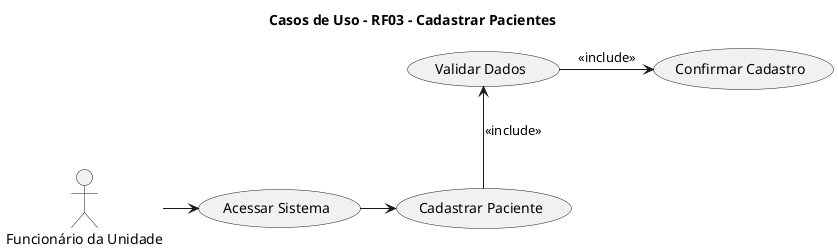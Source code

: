 @startuml - Casos de Uso "Sistema Basico de Saude"
title Casos de Uso - RF03 - Cadastrar Pacientes

actor Fun as "Funcionário da Unidade"

Fun -> (Acessar Sistema)
(Acessar Sistema) -> (Cadastrar Paciente)

(Cadastrar Paciente) -up-> (Validar Dados) : <<include>>
(Validar Dados) -> (Confirmar Cadastro) : <<include>>

@enduml